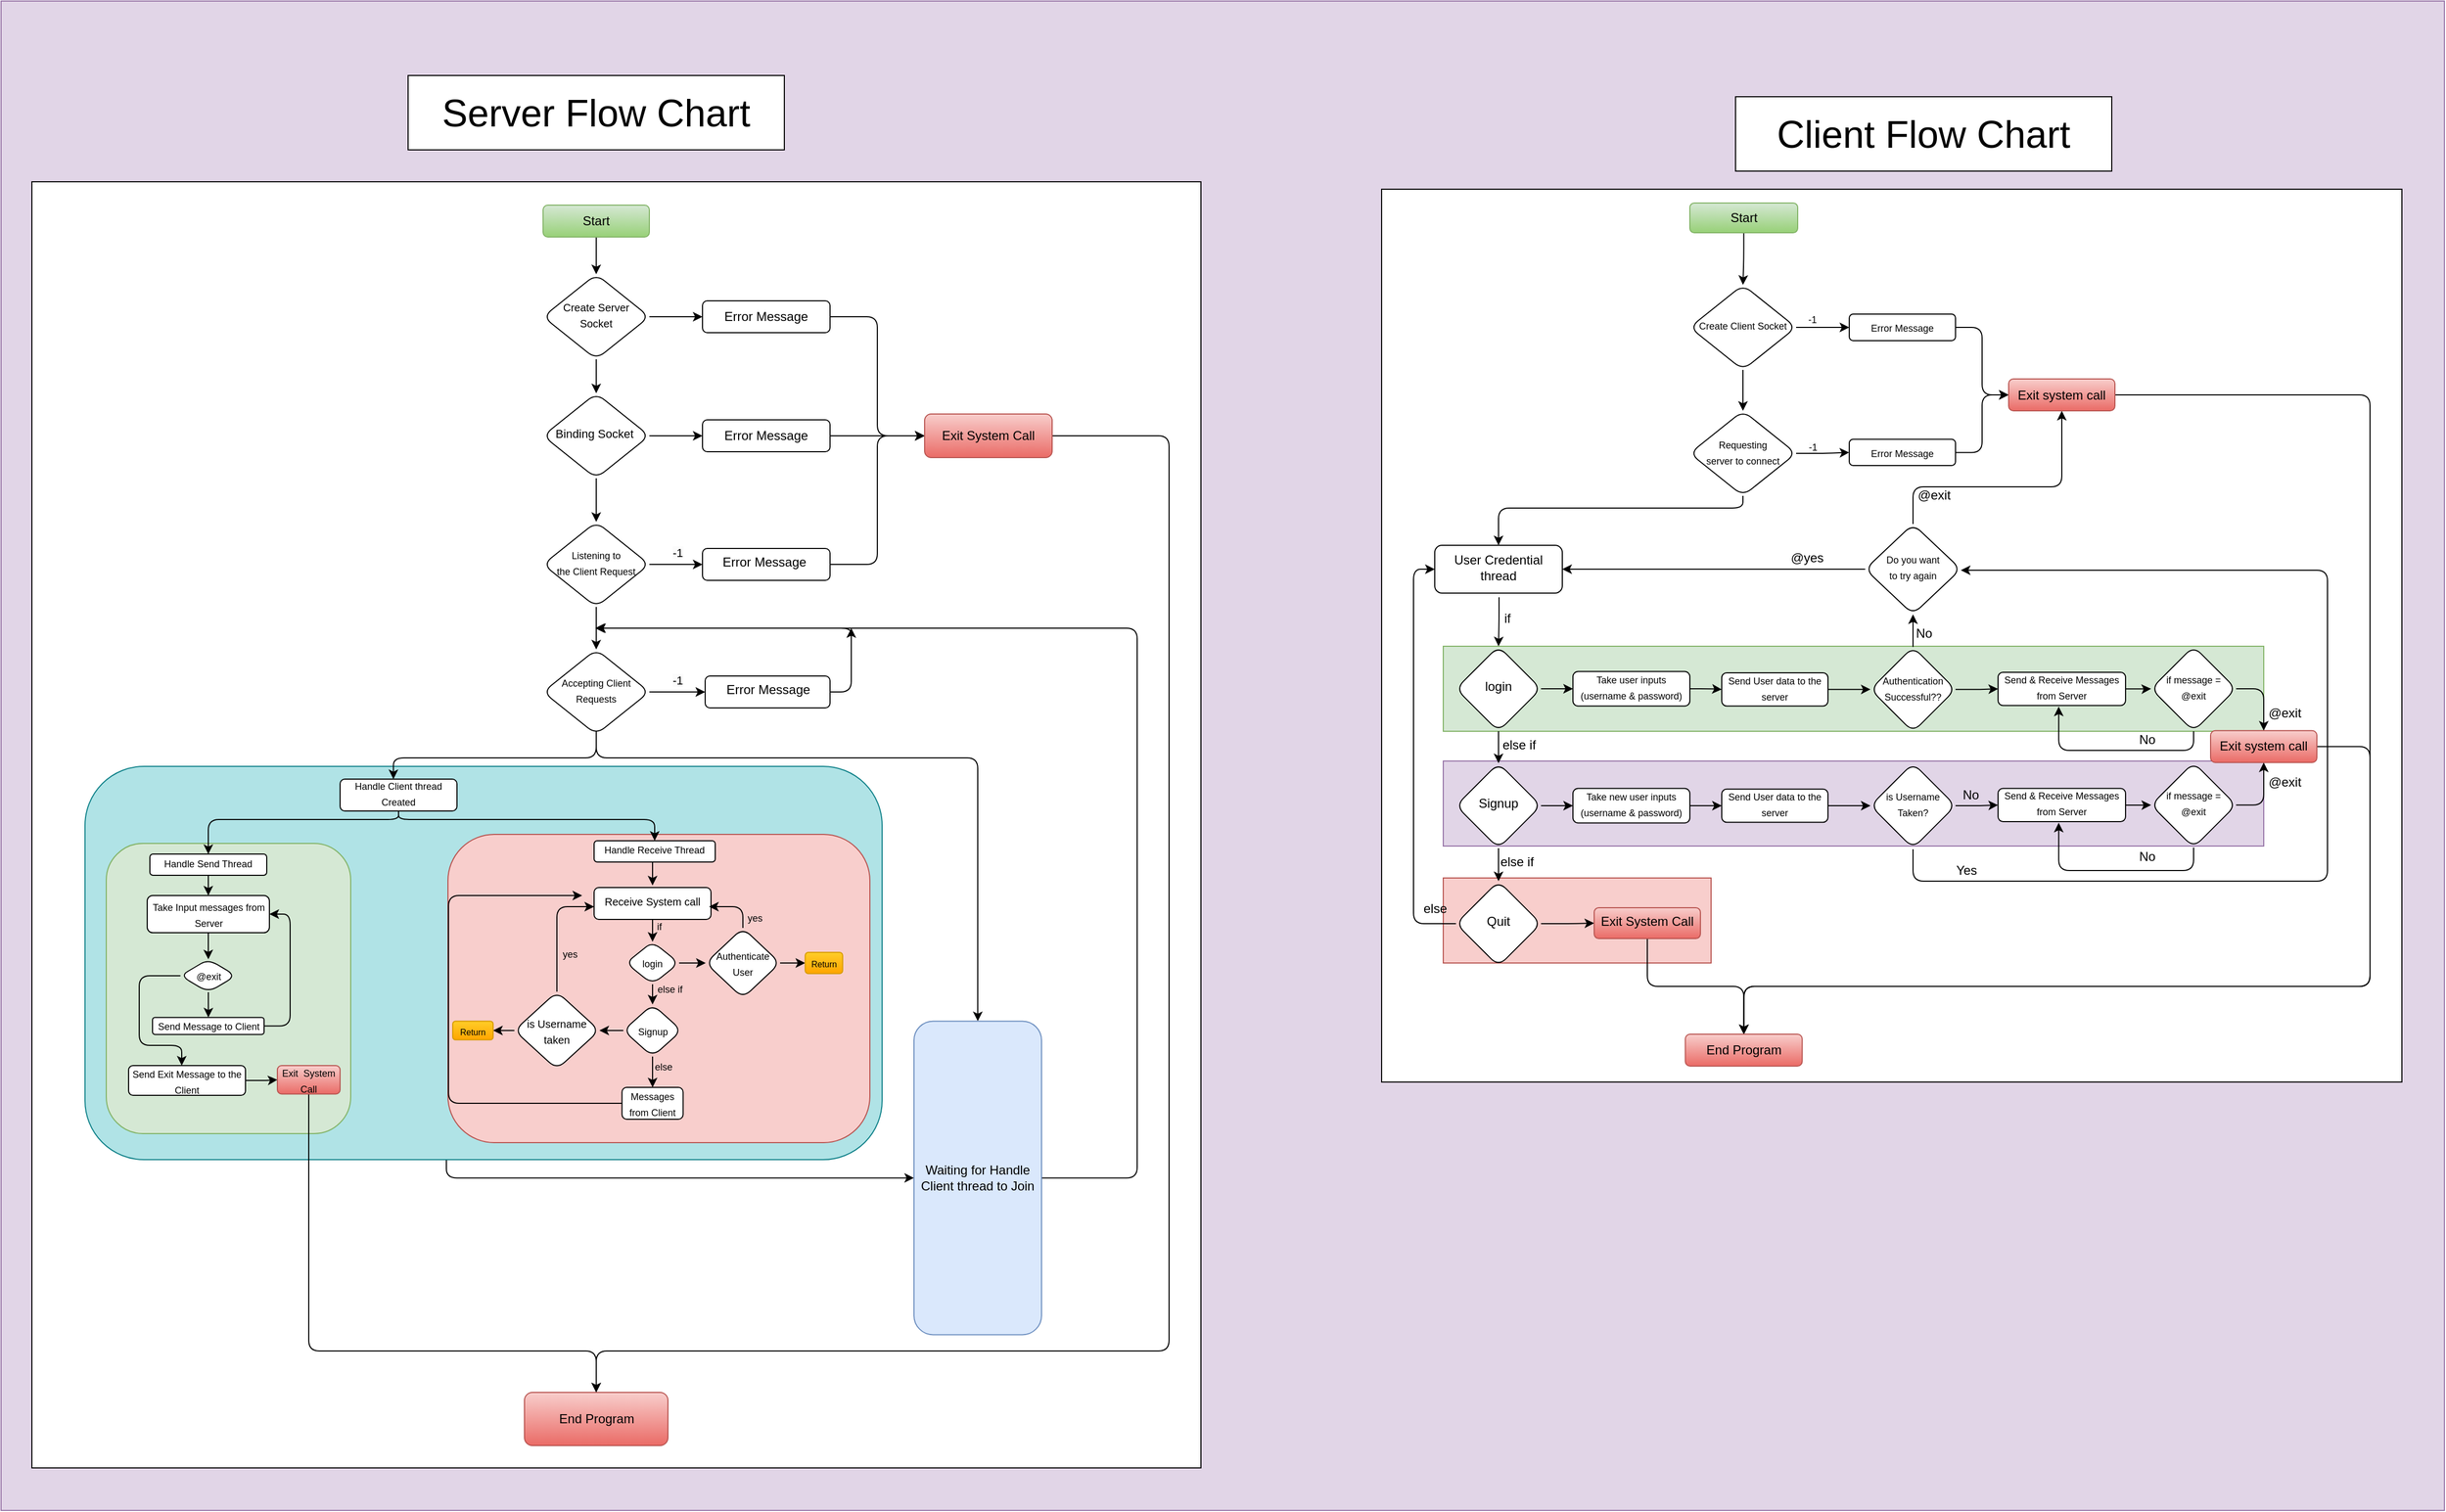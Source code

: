 <mxfile version="22.0.4" type="github">
  <diagram name="Page-1" id="ERfaTNpO82ZycKOBVBtr">
    <mxGraphModel dx="7813" dy="2017" grid="1" gridSize="10" guides="1" tooltips="1" connect="1" arrows="1" fold="1" page="1" pageScale="1" pageWidth="3300" pageHeight="4681" math="0" shadow="0">
      <root>
        <mxCell id="0" />
        <mxCell id="1" parent="0" />
        <mxCell id="yzoUzGmXwBwxAD_dndwE-157" value="" style="rounded=0;whiteSpace=wrap;html=1;fillColor=#e1d5e7;strokeColor=#9673a6;" vertex="1" parent="1">
          <mxGeometry x="-2980" y="740" width="2299" height="1420" as="geometry" />
        </mxCell>
        <mxCell id="yzoUzGmXwBwxAD_dndwE-158" value="" style="rounded=0;whiteSpace=wrap;html=1;" vertex="1" parent="1">
          <mxGeometry x="-1681" y="917" width="960" height="840" as="geometry" />
        </mxCell>
        <mxCell id="yzoUzGmXwBwxAD_dndwE-159" value="" style="rounded=0;whiteSpace=wrap;html=1;fillColor=#f8cecc;strokeColor=#b85450;" vertex="1" parent="1">
          <mxGeometry x="-1623" y="1565" width="252" height="80" as="geometry" />
        </mxCell>
        <mxCell id="yzoUzGmXwBwxAD_dndwE-160" value="" style="rounded=0;whiteSpace=wrap;html=1;fillColor=#e1d5e7;strokeColor=#9673a6;" vertex="1" parent="1">
          <mxGeometry x="-1623" y="1455" width="772" height="80" as="geometry" />
        </mxCell>
        <mxCell id="yzoUzGmXwBwxAD_dndwE-161" value="" style="rounded=0;whiteSpace=wrap;html=1;fillColor=#d5e8d4;strokeColor=#82b366;" vertex="1" parent="1">
          <mxGeometry x="-1623" y="1347" width="772" height="80" as="geometry" />
        </mxCell>
        <mxCell id="yzoUzGmXwBwxAD_dndwE-162" value="" style="square=1;whiteSpace=wrap;html=1;" vertex="1" parent="1">
          <mxGeometry x="-2951" y="910" width="1100" height="1210" as="geometry" />
        </mxCell>
        <mxCell id="yzoUzGmXwBwxAD_dndwE-163" value="" style="edgeStyle=orthogonalEdgeStyle;rounded=1;orthogonalLoop=1;jettySize=auto;html=1;entryX=0;entryY=0.5;entryDx=0;entryDy=0;" edge="1" parent="1" source="yzoUzGmXwBwxAD_dndwE-164" target="yzoUzGmXwBwxAD_dndwE-197">
          <mxGeometry relative="1" as="geometry">
            <mxPoint x="-2526" y="1910" as="targetPoint" />
            <Array as="points">
              <mxPoint x="-2561" y="1847" />
            </Array>
          </mxGeometry>
        </mxCell>
        <mxCell id="yzoUzGmXwBwxAD_dndwE-164" value="" style="rounded=1;whiteSpace=wrap;html=1;fillColor=#b0e3e6;strokeColor=#0e8088;" vertex="1" parent="1">
          <mxGeometry x="-2901" y="1460" width="750" height="370" as="geometry" />
        </mxCell>
        <mxCell id="yzoUzGmXwBwxAD_dndwE-165" value="" style="rounded=1;whiteSpace=wrap;html=1;fillColor=#d5e8d4;strokeColor=#82b366;" vertex="1" parent="1">
          <mxGeometry x="-2881" y="1532.5" width="230" height="273" as="geometry" />
        </mxCell>
        <mxCell id="yzoUzGmXwBwxAD_dndwE-166" value="" style="rounded=1;whiteSpace=wrap;html=1;fillColor=#f8cecc;strokeColor=#b85450;" vertex="1" parent="1">
          <mxGeometry x="-2559.5" y="1524" width="397" height="290" as="geometry" />
        </mxCell>
        <mxCell id="yzoUzGmXwBwxAD_dndwE-167" value="" style="edgeStyle=orthogonalEdgeStyle;rounded=1;orthogonalLoop=1;jettySize=auto;html=1;" edge="1" parent="1" source="yzoUzGmXwBwxAD_dndwE-168" target="yzoUzGmXwBwxAD_dndwE-171">
          <mxGeometry relative="1" as="geometry" />
        </mxCell>
        <mxCell id="yzoUzGmXwBwxAD_dndwE-168" value="Start" style="rounded=1;whiteSpace=wrap;html=1;fontSize=12;glass=0;strokeWidth=1;shadow=0;fillColor=#d5e8d4;gradientColor=#97d077;strokeColor=#82b366;" vertex="1" parent="1">
          <mxGeometry x="-2470" y="932" width="100" height="30" as="geometry" />
        </mxCell>
        <mxCell id="yzoUzGmXwBwxAD_dndwE-169" value="" style="edgeStyle=orthogonalEdgeStyle;rounded=1;orthogonalLoop=1;jettySize=auto;html=1;" edge="1" parent="1" source="yzoUzGmXwBwxAD_dndwE-171" target="yzoUzGmXwBwxAD_dndwE-176">
          <mxGeometry relative="1" as="geometry" />
        </mxCell>
        <mxCell id="yzoUzGmXwBwxAD_dndwE-170" value="" style="edgeStyle=orthogonalEdgeStyle;rounded=1;orthogonalLoop=1;jettySize=auto;html=1;" edge="1" parent="1" source="yzoUzGmXwBwxAD_dndwE-171" target="yzoUzGmXwBwxAD_dndwE-173">
          <mxGeometry relative="1" as="geometry" />
        </mxCell>
        <mxCell id="yzoUzGmXwBwxAD_dndwE-171" value="&lt;font style=&quot;font-size: 10px;&quot;&gt;Create Server Socket&lt;/font&gt;" style="rhombus;whiteSpace=wrap;html=1;shadow=0;fontFamily=Helvetica;fontSize=12;align=center;strokeWidth=1;spacing=6;spacingTop=-4;rounded=1;" vertex="1" parent="1">
          <mxGeometry x="-2470" y="997" width="100" height="80" as="geometry" />
        </mxCell>
        <mxCell id="yzoUzGmXwBwxAD_dndwE-172" value="" style="edgeStyle=orthogonalEdgeStyle;rounded=1;orthogonalLoop=1;jettySize=auto;html=1;entryX=0;entryY=0.5;entryDx=0;entryDy=0;" edge="1" parent="1" source="yzoUzGmXwBwxAD_dndwE-173" target="yzoUzGmXwBwxAD_dndwE-238">
          <mxGeometry relative="1" as="geometry">
            <mxPoint x="-2120" y="1037" as="targetPoint" />
          </mxGeometry>
        </mxCell>
        <mxCell id="yzoUzGmXwBwxAD_dndwE-173" value="Error Message" style="rounded=1;whiteSpace=wrap;html=1;fontSize=12;glass=0;strokeWidth=1;shadow=0;" vertex="1" parent="1">
          <mxGeometry x="-2320" y="1022" width="120" height="30" as="geometry" />
        </mxCell>
        <mxCell id="yzoUzGmXwBwxAD_dndwE-174" value="" style="edgeStyle=orthogonalEdgeStyle;rounded=1;orthogonalLoop=1;jettySize=auto;html=1;" edge="1" parent="1" source="yzoUzGmXwBwxAD_dndwE-176" target="yzoUzGmXwBwxAD_dndwE-181">
          <mxGeometry relative="1" as="geometry" />
        </mxCell>
        <mxCell id="yzoUzGmXwBwxAD_dndwE-175" value="" style="edgeStyle=orthogonalEdgeStyle;rounded=1;orthogonalLoop=1;jettySize=auto;html=1;" edge="1" parent="1" source="yzoUzGmXwBwxAD_dndwE-176" target="yzoUzGmXwBwxAD_dndwE-178">
          <mxGeometry relative="1" as="geometry" />
        </mxCell>
        <mxCell id="yzoUzGmXwBwxAD_dndwE-176" value="&lt;font style=&quot;font-size: 11px;&quot;&gt;Binding Socket&amp;nbsp;&lt;/font&gt;" style="rhombus;whiteSpace=wrap;html=1;shadow=0;fontFamily=Helvetica;fontSize=12;align=center;strokeWidth=1;spacing=6;spacingTop=-4;rounded=1;" vertex="1" parent="1">
          <mxGeometry x="-2470" y="1109" width="100" height="80" as="geometry" />
        </mxCell>
        <mxCell id="yzoUzGmXwBwxAD_dndwE-177" value="" style="edgeStyle=orthogonalEdgeStyle;rounded=1;orthogonalLoop=1;jettySize=auto;html=1;" edge="1" parent="1" source="yzoUzGmXwBwxAD_dndwE-178" target="yzoUzGmXwBwxAD_dndwE-238">
          <mxGeometry relative="1" as="geometry" />
        </mxCell>
        <mxCell id="yzoUzGmXwBwxAD_dndwE-178" value="Error Message" style="rounded=1;whiteSpace=wrap;html=1;fontSize=12;glass=0;strokeWidth=1;shadow=0;" vertex="1" parent="1">
          <mxGeometry x="-2320" y="1134" width="120" height="30" as="geometry" />
        </mxCell>
        <mxCell id="yzoUzGmXwBwxAD_dndwE-179" value="" style="edgeStyle=orthogonalEdgeStyle;rounded=1;orthogonalLoop=1;jettySize=auto;html=1;exitX=1;exitY=0.5;exitDx=0;exitDy=0;" edge="1" parent="1" source="yzoUzGmXwBwxAD_dndwE-181" target="yzoUzGmXwBwxAD_dndwE-183">
          <mxGeometry relative="1" as="geometry">
            <mxPoint x="-2360" y="1270" as="sourcePoint" />
          </mxGeometry>
        </mxCell>
        <mxCell id="yzoUzGmXwBwxAD_dndwE-180" value="" style="edgeStyle=orthogonalEdgeStyle;rounded=1;orthogonalLoop=1;jettySize=auto;html=1;exitX=0.5;exitY=1;exitDx=0;exitDy=0;" edge="1" parent="1" source="yzoUzGmXwBwxAD_dndwE-181" target="yzoUzGmXwBwxAD_dndwE-187">
          <mxGeometry relative="1" as="geometry">
            <mxPoint x="-2440" y="1330" as="sourcePoint" />
          </mxGeometry>
        </mxCell>
        <mxCell id="yzoUzGmXwBwxAD_dndwE-181" value="&lt;font style=&quot;font-size: 9px;&quot;&gt;Listening to &lt;br&gt;the Client Request&lt;/font&gt;" style="rhombus;whiteSpace=wrap;html=1;shadow=0;fontFamily=Helvetica;fontSize=12;align=center;strokeWidth=1;spacing=6;spacingTop=-4;rounded=1;" vertex="1" parent="1">
          <mxGeometry x="-2470" y="1230" width="100" height="80" as="geometry" />
        </mxCell>
        <mxCell id="yzoUzGmXwBwxAD_dndwE-182" style="edgeStyle=orthogonalEdgeStyle;rounded=1;orthogonalLoop=1;jettySize=auto;html=1;entryX=0;entryY=0.5;entryDx=0;entryDy=0;" edge="1" parent="1" source="yzoUzGmXwBwxAD_dndwE-183" target="yzoUzGmXwBwxAD_dndwE-238">
          <mxGeometry relative="1" as="geometry" />
        </mxCell>
        <mxCell id="yzoUzGmXwBwxAD_dndwE-183" value="Error Message&amp;nbsp;" style="rounded=1;whiteSpace=wrap;html=1;shadow=0;strokeWidth=1;spacing=6;spacingTop=-4;" vertex="1" parent="1">
          <mxGeometry x="-2320" y="1255" width="120" height="30" as="geometry" />
        </mxCell>
        <mxCell id="yzoUzGmXwBwxAD_dndwE-184" value="" style="edgeStyle=orthogonalEdgeStyle;rounded=1;orthogonalLoop=1;jettySize=auto;html=1;" edge="1" parent="1" source="yzoUzGmXwBwxAD_dndwE-187" target="yzoUzGmXwBwxAD_dndwE-190">
          <mxGeometry relative="1" as="geometry" />
        </mxCell>
        <mxCell id="yzoUzGmXwBwxAD_dndwE-185" value="" style="edgeStyle=orthogonalEdgeStyle;rounded=1;orthogonalLoop=1;jettySize=auto;html=1;entryX=0.456;entryY=0.001;entryDx=0;entryDy=0;entryPerimeter=0;" edge="1" parent="1" target="yzoUzGmXwBwxAD_dndwE-195">
          <mxGeometry relative="1" as="geometry">
            <mxPoint x="-2420" y="1405" as="sourcePoint" />
            <mxPoint x="-2520" y="1472" as="targetPoint" />
            <Array as="points">
              <mxPoint x="-2420" y="1452" />
              <mxPoint x="-2611" y="1452" />
            </Array>
          </mxGeometry>
        </mxCell>
        <mxCell id="yzoUzGmXwBwxAD_dndwE-186" style="edgeStyle=orthogonalEdgeStyle;rounded=1;orthogonalLoop=1;jettySize=auto;html=1;exitX=0.5;exitY=1;exitDx=0;exitDy=0;entryX=0.5;entryY=0;entryDx=0;entryDy=0;" edge="1" parent="1" source="yzoUzGmXwBwxAD_dndwE-187" target="yzoUzGmXwBwxAD_dndwE-197">
          <mxGeometry relative="1" as="geometry">
            <mxPoint x="-2210" y="1614" as="targetPoint" />
            <mxPoint x="-2420" y="1482" as="sourcePoint" />
            <Array as="points">
              <mxPoint x="-2420" y="1452" />
              <mxPoint x="-2061" y="1452" />
            </Array>
          </mxGeometry>
        </mxCell>
        <mxCell id="yzoUzGmXwBwxAD_dndwE-187" value="&lt;font style=&quot;font-size: 9px;&quot;&gt;Accepting Client Requests&lt;/font&gt;" style="rhombus;whiteSpace=wrap;html=1;shadow=0;fontFamily=Helvetica;fontSize=12;align=center;strokeWidth=1;spacing=6;spacingTop=-4;rounded=1;" vertex="1" parent="1">
          <mxGeometry x="-2470" y="1350" width="100" height="80" as="geometry" />
        </mxCell>
        <mxCell id="yzoUzGmXwBwxAD_dndwE-188" value="&lt;span style=&quot;color: rgb(0, 0, 0); font-family: Helvetica; font-size: 11px; font-style: normal; font-variant-ligatures: normal; font-variant-caps: normal; font-weight: 400; letter-spacing: normal; orphans: 2; text-align: center; text-indent: 0px; text-transform: none; widows: 2; word-spacing: 0px; -webkit-text-stroke-width: 0px; background-color: rgb(251, 251, 251); text-decoration-thickness: initial; text-decoration-style: initial; text-decoration-color: initial; float: none; display: inline !important;&quot;&gt;-1&lt;/span&gt;" style="text;whiteSpace=wrap;html=1;rounded=1;" vertex="1" parent="1">
          <mxGeometry x="-2350" y="1245" width="40" height="40" as="geometry" />
        </mxCell>
        <mxCell id="yzoUzGmXwBwxAD_dndwE-189" value="" style="edgeStyle=orthogonalEdgeStyle;rounded=1;orthogonalLoop=1;jettySize=auto;html=1;" edge="1" parent="1" source="yzoUzGmXwBwxAD_dndwE-190">
          <mxGeometry relative="1" as="geometry">
            <mxPoint x="-2180" y="1330" as="targetPoint" />
            <Array as="points">
              <mxPoint x="-2180" y="1390" />
              <mxPoint x="-2180" y="1340" />
            </Array>
          </mxGeometry>
        </mxCell>
        <mxCell id="yzoUzGmXwBwxAD_dndwE-190" value="Error Message" style="rounded=1;whiteSpace=wrap;html=1;shadow=0;strokeWidth=1;spacing=6;spacingTop=-4;" vertex="1" parent="1">
          <mxGeometry x="-2317.5" y="1375" width="117.5" height="30" as="geometry" />
        </mxCell>
        <mxCell id="yzoUzGmXwBwxAD_dndwE-191" value="&lt;span style=&quot;color: rgb(0, 0, 0); font-family: Helvetica; font-size: 11px; font-style: normal; font-variant-ligatures: normal; font-variant-caps: normal; font-weight: 400; letter-spacing: normal; orphans: 2; text-align: center; text-indent: 0px; text-transform: none; widows: 2; word-spacing: 0px; -webkit-text-stroke-width: 0px; background-color: rgb(251, 251, 251); text-decoration-thickness: initial; text-decoration-style: initial; text-decoration-color: initial; float: none; display: inline !important;&quot;&gt;-1&lt;/span&gt;" style="text;whiteSpace=wrap;html=1;rounded=1;" vertex="1" parent="1">
          <mxGeometry x="-2350" y="1365" width="40" height="40" as="geometry" />
        </mxCell>
        <mxCell id="yzoUzGmXwBwxAD_dndwE-192" value="" style="edgeStyle=orthogonalEdgeStyle;rounded=1;orthogonalLoop=1;jettySize=auto;html=1;" edge="1" parent="1">
          <mxGeometry relative="1" as="geometry">
            <mxPoint x="-2180" y="1340" as="sourcePoint" />
            <mxPoint x="-2420" y="1330" as="targetPoint" />
            <Array as="points">
              <mxPoint x="-2180" y="1330" />
            </Array>
          </mxGeometry>
        </mxCell>
        <mxCell id="yzoUzGmXwBwxAD_dndwE-193" value="" style="edgeStyle=orthogonalEdgeStyle;rounded=1;orthogonalLoop=1;jettySize=auto;html=1;entryX=0.5;entryY=0;entryDx=0;entryDy=0;exitX=0.5;exitY=1;exitDx=0;exitDy=0;" edge="1" parent="1" source="yzoUzGmXwBwxAD_dndwE-195" target="yzoUzGmXwBwxAD_dndwE-199">
          <mxGeometry relative="1" as="geometry">
            <mxPoint x="-2465" y="1482" as="sourcePoint" />
            <mxPoint x="-2666" y="1520" as="targetPoint" />
            <Array as="points">
              <mxPoint x="-2606" y="1510" />
              <mxPoint x="-2785" y="1510" />
            </Array>
          </mxGeometry>
        </mxCell>
        <mxCell id="yzoUzGmXwBwxAD_dndwE-194" value="" style="edgeStyle=orthogonalEdgeStyle;rounded=1;orthogonalLoop=1;jettySize=auto;html=1;entryX=0.5;entryY=0;entryDx=0;entryDy=0;exitX=0.5;exitY=1;exitDx=0;exitDy=0;" edge="1" parent="1" source="yzoUzGmXwBwxAD_dndwE-195" target="yzoUzGmXwBwxAD_dndwE-210">
          <mxGeometry relative="1" as="geometry">
            <mxPoint x="-2462" y="1503" as="sourcePoint" />
            <mxPoint x="-2365" y="1558.5" as="targetPoint" />
            <Array as="points">
              <mxPoint x="-2606" y="1510" />
              <mxPoint x="-2365" y="1510" />
            </Array>
          </mxGeometry>
        </mxCell>
        <mxCell id="yzoUzGmXwBwxAD_dndwE-195" value="&lt;font style=&quot;font-size: 9px;&quot;&gt;Handle Client thread Created&lt;/font&gt;" style="rounded=1;whiteSpace=wrap;html=1;shadow=0;strokeWidth=1;spacing=6;spacingTop=-4;" vertex="1" parent="1">
          <mxGeometry x="-2661" y="1472" width="110" height="30" as="geometry" />
        </mxCell>
        <mxCell id="yzoUzGmXwBwxAD_dndwE-196" value="" style="edgeStyle=orthogonalEdgeStyle;rounded=1;orthogonalLoop=1;jettySize=auto;html=1;" edge="1" parent="1" source="yzoUzGmXwBwxAD_dndwE-197">
          <mxGeometry relative="1" as="geometry">
            <mxPoint x="-2421" y="1330" as="targetPoint" />
            <Array as="points">
              <mxPoint x="-1911" y="1847" />
              <mxPoint x="-1911" y="1330" />
            </Array>
          </mxGeometry>
        </mxCell>
        <mxCell id="yzoUzGmXwBwxAD_dndwE-197" value="&lt;font style=&quot;font-size: 12px;&quot;&gt;Waiting for Handle Client thread to Join&lt;/font&gt;" style="rounded=1;whiteSpace=wrap;html=1;fillColor=#dae8fc;strokeColor=#6c8ebf;" vertex="1" parent="1">
          <mxGeometry x="-2121" y="1699.69" width="120" height="295" as="geometry" />
        </mxCell>
        <mxCell id="yzoUzGmXwBwxAD_dndwE-198" value="" style="edgeStyle=orthogonalEdgeStyle;rounded=1;orthogonalLoop=1;jettySize=auto;html=1;" edge="1" parent="1" source="yzoUzGmXwBwxAD_dndwE-199" target="yzoUzGmXwBwxAD_dndwE-226">
          <mxGeometry relative="1" as="geometry" />
        </mxCell>
        <mxCell id="yzoUzGmXwBwxAD_dndwE-199" value="&lt;font style=&quot;font-size: 9px;&quot;&gt;Handle Send Thread&lt;/font&gt;" style="rounded=1;whiteSpace=wrap;html=1;shadow=0;strokeWidth=1;spacing=6;spacingTop=-4;" vertex="1" parent="1">
          <mxGeometry x="-2840" y="1542.5" width="110" height="20" as="geometry" />
        </mxCell>
        <mxCell id="yzoUzGmXwBwxAD_dndwE-200" value="" style="edgeStyle=orthogonalEdgeStyle;rounded=1;orthogonalLoop=1;jettySize=auto;html=1;" edge="1" parent="1" source="yzoUzGmXwBwxAD_dndwE-201" target="yzoUzGmXwBwxAD_dndwE-204">
          <mxGeometry relative="1" as="geometry" />
        </mxCell>
        <mxCell id="yzoUzGmXwBwxAD_dndwE-201" value="&lt;font size=&quot;1&quot;&gt;Receive System call&lt;/font&gt;" style="rounded=1;whiteSpace=wrap;html=1;shadow=0;strokeWidth=1;spacing=6;spacingTop=-4;" vertex="1" parent="1">
          <mxGeometry x="-2422" y="1574" width="110" height="30" as="geometry" />
        </mxCell>
        <mxCell id="yzoUzGmXwBwxAD_dndwE-202" value="" style="edgeStyle=orthogonalEdgeStyle;rounded=1;orthogonalLoop=1;jettySize=auto;html=1;" edge="1" parent="1" source="yzoUzGmXwBwxAD_dndwE-204" target="yzoUzGmXwBwxAD_dndwE-208">
          <mxGeometry relative="1" as="geometry" />
        </mxCell>
        <mxCell id="yzoUzGmXwBwxAD_dndwE-203" value="" style="edgeStyle=orthogonalEdgeStyle;rounded=1;orthogonalLoop=1;jettySize=auto;html=1;" edge="1" parent="1" source="yzoUzGmXwBwxAD_dndwE-204" target="yzoUzGmXwBwxAD_dndwE-217">
          <mxGeometry relative="1" as="geometry" />
        </mxCell>
        <mxCell id="yzoUzGmXwBwxAD_dndwE-204" value="&lt;font style=&quot;font-size: 9px;&quot;&gt;login&lt;/font&gt;" style="rhombus;whiteSpace=wrap;html=1;rounded=1;" vertex="1" parent="1">
          <mxGeometry x="-2392" y="1625" width="50" height="40" as="geometry" />
        </mxCell>
        <mxCell id="yzoUzGmXwBwxAD_dndwE-205" value="&lt;font style=&quot;font-size: 9px;&quot;&gt;if&lt;/font&gt;" style="text;html=1;align=center;verticalAlign=middle;resizable=0;points=[];autosize=1;strokeColor=none;fillColor=none;rounded=1;" vertex="1" parent="1">
          <mxGeometry x="-2376" y="1595" width="30" height="30" as="geometry" />
        </mxCell>
        <mxCell id="yzoUzGmXwBwxAD_dndwE-206" value="" style="edgeStyle=orthogonalEdgeStyle;rounded=1;orthogonalLoop=1;jettySize=auto;html=1;" edge="1" parent="1" source="yzoUzGmXwBwxAD_dndwE-208" target="yzoUzGmXwBwxAD_dndwE-213">
          <mxGeometry relative="1" as="geometry" />
        </mxCell>
        <mxCell id="yzoUzGmXwBwxAD_dndwE-207" value="" style="edgeStyle=orthogonalEdgeStyle;rounded=1;orthogonalLoop=1;jettySize=auto;html=1;" edge="1" parent="1" source="yzoUzGmXwBwxAD_dndwE-208" target="yzoUzGmXwBwxAD_dndwE-221">
          <mxGeometry relative="1" as="geometry" />
        </mxCell>
        <mxCell id="yzoUzGmXwBwxAD_dndwE-208" value="&lt;font style=&quot;font-size: 9px;&quot;&gt;Signup&lt;/font&gt;" style="rhombus;whiteSpace=wrap;html=1;rounded=1;" vertex="1" parent="1">
          <mxGeometry x="-2394.5" y="1684" width="55" height="49" as="geometry" />
        </mxCell>
        <mxCell id="yzoUzGmXwBwxAD_dndwE-209" value="" style="edgeStyle=orthogonalEdgeStyle;rounded=1;orthogonalLoop=1;jettySize=auto;html=1;" edge="1" parent="1" source="yzoUzGmXwBwxAD_dndwE-210">
          <mxGeometry relative="1" as="geometry">
            <mxPoint x="-2367" y="1572" as="targetPoint" />
            <Array as="points">
              <mxPoint x="-2367" y="1572" />
            </Array>
          </mxGeometry>
        </mxCell>
        <mxCell id="yzoUzGmXwBwxAD_dndwE-210" value="&lt;font style=&quot;font-size: 9px;&quot;&gt;Handle Receive Thread&lt;/font&gt;" style="rounded=1;whiteSpace=wrap;html=1;shadow=0;strokeWidth=1;spacing=6;spacingTop=-4;" vertex="1" parent="1">
          <mxGeometry x="-2422" y="1530" width="114" height="20" as="geometry" />
        </mxCell>
        <mxCell id="yzoUzGmXwBwxAD_dndwE-211" value="&lt;font style=&quot;font-size: 9px;&quot;&gt;else if&lt;/font&gt;" style="text;html=1;align=center;verticalAlign=middle;resizable=0;points=[];autosize=1;strokeColor=none;fillColor=none;rounded=1;" vertex="1" parent="1">
          <mxGeometry x="-2376" y="1654" width="50" height="30" as="geometry" />
        </mxCell>
        <mxCell id="yzoUzGmXwBwxAD_dndwE-212" value="" style="edgeStyle=orthogonalEdgeStyle;rounded=1;orthogonalLoop=1;jettySize=auto;html=1;entryX=0;entryY=0.25;entryDx=0;entryDy=0;exitX=0;exitY=0.5;exitDx=0;exitDy=0;" edge="1" parent="1" source="yzoUzGmXwBwxAD_dndwE-213">
          <mxGeometry relative="1" as="geometry">
            <mxPoint x="-2407" y="1777.022" as="sourcePoint" />
            <mxPoint x="-2433.25" y="1581.5" as="targetPoint" />
            <Array as="points">
              <mxPoint x="-2559" y="1777" />
              <mxPoint x="-2559" y="1582" />
            </Array>
          </mxGeometry>
        </mxCell>
        <mxCell id="yzoUzGmXwBwxAD_dndwE-213" value="&lt;font style=&quot;font-size: 9px;&quot;&gt;Messages from Client&lt;/font&gt;" style="rounded=1;whiteSpace=wrap;html=1;" vertex="1" parent="1">
          <mxGeometry x="-2395.75" y="1762" width="57.5" height="30" as="geometry" />
        </mxCell>
        <mxCell id="yzoUzGmXwBwxAD_dndwE-214" value="&lt;font style=&quot;font-size: 9px;&quot;&gt;else&lt;/font&gt;" style="text;html=1;align=center;verticalAlign=middle;resizable=0;points=[];autosize=1;strokeColor=none;fillColor=none;rounded=1;" vertex="1" parent="1">
          <mxGeometry x="-2377" y="1727" width="40" height="30" as="geometry" />
        </mxCell>
        <mxCell id="yzoUzGmXwBwxAD_dndwE-215" value="" style="edgeStyle=orthogonalEdgeStyle;rounded=1;orthogonalLoop=1;jettySize=auto;html=1;entryX=0.984;entryY=0.633;entryDx=0;entryDy=0;entryPerimeter=0;" edge="1" parent="1" source="yzoUzGmXwBwxAD_dndwE-217" target="yzoUzGmXwBwxAD_dndwE-201">
          <mxGeometry relative="1" as="geometry">
            <mxPoint x="-2307" y="1592" as="targetPoint" />
            <Array as="points">
              <mxPoint x="-2282" y="1592" />
              <mxPoint x="-2314" y="1592" />
            </Array>
          </mxGeometry>
        </mxCell>
        <mxCell id="yzoUzGmXwBwxAD_dndwE-216" value="" style="edgeStyle=orthogonalEdgeStyle;rounded=1;orthogonalLoop=1;jettySize=auto;html=1;" edge="1" parent="1" source="yzoUzGmXwBwxAD_dndwE-217" target="yzoUzGmXwBwxAD_dndwE-218">
          <mxGeometry relative="1" as="geometry" />
        </mxCell>
        <mxCell id="yzoUzGmXwBwxAD_dndwE-217" value="&lt;p style=&quot;line-height: 100%;&quot;&gt;&lt;/p&gt;&lt;div style=&quot;&quot;&gt;&lt;span style=&quot;background-color: initial;&quot;&gt;&lt;font style=&quot;font-size: 9px;&quot;&gt;Authenticate User&lt;/font&gt;&lt;/span&gt;&lt;/div&gt;&lt;p&gt;&lt;/p&gt;" style="rhombus;whiteSpace=wrap;html=1;align=center;rounded=1;" vertex="1" parent="1">
          <mxGeometry x="-2317" y="1612" width="70" height="66" as="geometry" />
        </mxCell>
        <mxCell id="yzoUzGmXwBwxAD_dndwE-218" value="&lt;font style=&quot;font-size: 8px;&quot;&gt;Return&lt;/font&gt;" style="whiteSpace=wrap;html=1;fillColor=#ffcd28;gradientColor=#ffa500;strokeColor=#d79b00;rounded=1;" vertex="1" parent="1">
          <mxGeometry x="-2223.37" y="1635" width="35.25" height="20" as="geometry" />
        </mxCell>
        <mxCell id="yzoUzGmXwBwxAD_dndwE-219" value="" style="edgeStyle=orthogonalEdgeStyle;rounded=1;orthogonalLoop=1;jettySize=auto;html=1;" edge="1" parent="1" source="yzoUzGmXwBwxAD_dndwE-221" target="yzoUzGmXwBwxAD_dndwE-201">
          <mxGeometry relative="1" as="geometry">
            <Array as="points">
              <mxPoint x="-2457" y="1592" />
            </Array>
          </mxGeometry>
        </mxCell>
        <mxCell id="yzoUzGmXwBwxAD_dndwE-220" value="" style="edgeStyle=orthogonalEdgeStyle;rounded=1;orthogonalLoop=1;jettySize=auto;html=1;" edge="1" parent="1" source="yzoUzGmXwBwxAD_dndwE-221" target="yzoUzGmXwBwxAD_dndwE-224">
          <mxGeometry relative="1" as="geometry" />
        </mxCell>
        <mxCell id="yzoUzGmXwBwxAD_dndwE-221" value="&lt;font size=&quot;1&quot;&gt;is Username taken&lt;/font&gt;" style="rhombus;whiteSpace=wrap;html=1;rounded=1;" vertex="1" parent="1">
          <mxGeometry x="-2497" y="1672" width="80" height="73" as="geometry" />
        </mxCell>
        <mxCell id="yzoUzGmXwBwxAD_dndwE-222" value="&lt;font style=&quot;font-size: 9px;&quot;&gt;yes&lt;/font&gt;" style="text;html=1;align=center;verticalAlign=middle;resizable=0;points=[];autosize=1;strokeColor=none;fillColor=none;rounded=1;" vertex="1" parent="1">
          <mxGeometry x="-2291" y="1587" width="40" height="30" as="geometry" />
        </mxCell>
        <mxCell id="yzoUzGmXwBwxAD_dndwE-223" value="&lt;font style=&quot;font-size: 9px;&quot;&gt;yes&lt;/font&gt;" style="text;html=1;align=center;verticalAlign=middle;resizable=0;points=[];autosize=1;strokeColor=none;fillColor=none;rounded=1;" vertex="1" parent="1">
          <mxGeometry x="-2465" y="1621" width="40" height="30" as="geometry" />
        </mxCell>
        <mxCell id="yzoUzGmXwBwxAD_dndwE-224" value="&lt;font style=&quot;font-size: 8px;&quot;&gt;Return&lt;/font&gt;" style="whiteSpace=wrap;html=1;align=center;fillColor=#ffcd28;gradientColor=#ffa500;strokeColor=#d79b00;rounded=1;" vertex="1" parent="1">
          <mxGeometry x="-2555" y="1699.69" width="38" height="17.62" as="geometry" />
        </mxCell>
        <mxCell id="yzoUzGmXwBwxAD_dndwE-225" value="" style="edgeStyle=orthogonalEdgeStyle;rounded=1;orthogonalLoop=1;jettySize=auto;html=1;" edge="1" parent="1" source="yzoUzGmXwBwxAD_dndwE-226" target="yzoUzGmXwBwxAD_dndwE-229">
          <mxGeometry relative="1" as="geometry" />
        </mxCell>
        <mxCell id="yzoUzGmXwBwxAD_dndwE-226" value="&lt;font style=&quot;font-size: 9px;&quot;&gt;Take Input messages from Server&lt;/font&gt;" style="rounded=1;whiteSpace=wrap;html=1;" vertex="1" parent="1">
          <mxGeometry x="-2842.5" y="1581.5" width="115" height="35" as="geometry" />
        </mxCell>
        <mxCell id="yzoUzGmXwBwxAD_dndwE-227" value="" style="edgeStyle=orthogonalEdgeStyle;rounded=1;orthogonalLoop=1;jettySize=auto;html=1;" edge="1" parent="1" source="yzoUzGmXwBwxAD_dndwE-229" target="yzoUzGmXwBwxAD_dndwE-231">
          <mxGeometry relative="1" as="geometry" />
        </mxCell>
        <mxCell id="yzoUzGmXwBwxAD_dndwE-228" value="" style="edgeStyle=orthogonalEdgeStyle;rounded=1;orthogonalLoop=1;jettySize=auto;html=1;exitX=0;exitY=0.5;exitDx=0;exitDy=0;" edge="1" parent="1" source="yzoUzGmXwBwxAD_dndwE-229" target="yzoUzGmXwBwxAD_dndwE-233">
          <mxGeometry relative="1" as="geometry">
            <mxPoint x="-2843.949" y="1764.47" as="sourcePoint" />
            <Array as="points">
              <mxPoint x="-2850" y="1656.5" />
              <mxPoint x="-2850" y="1722.5" />
              <mxPoint x="-2810" y="1722.5" />
            </Array>
          </mxGeometry>
        </mxCell>
        <mxCell id="yzoUzGmXwBwxAD_dndwE-229" value="&lt;font style=&quot;font-size: 9px;&quot;&gt;@exit&lt;/font&gt;" style="rhombus;whiteSpace=wrap;html=1;rounded=1;" vertex="1" parent="1">
          <mxGeometry x="-2811.25" y="1641.5" width="52.5" height="31" as="geometry" />
        </mxCell>
        <mxCell id="yzoUzGmXwBwxAD_dndwE-230" value="" style="edgeStyle=orthogonalEdgeStyle;rounded=1;orthogonalLoop=1;jettySize=auto;html=1;entryX=1;entryY=0.5;entryDx=0;entryDy=0;" edge="1" parent="1" source="yzoUzGmXwBwxAD_dndwE-231" target="yzoUzGmXwBwxAD_dndwE-226">
          <mxGeometry relative="1" as="geometry">
            <mxPoint x="-2650" y="1702.5" as="targetPoint" />
            <Array as="points">
              <mxPoint x="-2708" y="1704.5" />
              <mxPoint x="-2708" y="1599.5" />
            </Array>
          </mxGeometry>
        </mxCell>
        <mxCell id="yzoUzGmXwBwxAD_dndwE-231" value="&lt;font style=&quot;font-size: 9px;&quot;&gt;Send Message to Client&lt;/font&gt;" style="whiteSpace=wrap;html=1;rounded=1;" vertex="1" parent="1">
          <mxGeometry x="-2837.5" y="1696.19" width="105" height="16" as="geometry" />
        </mxCell>
        <mxCell id="yzoUzGmXwBwxAD_dndwE-232" value="" style="edgeStyle=orthogonalEdgeStyle;rounded=1;orthogonalLoop=1;jettySize=auto;html=1;" edge="1" parent="1" source="yzoUzGmXwBwxAD_dndwE-233" target="yzoUzGmXwBwxAD_dndwE-235">
          <mxGeometry relative="1" as="geometry" />
        </mxCell>
        <mxCell id="yzoUzGmXwBwxAD_dndwE-233" value="&lt;font style=&quot;font-size: 9px;&quot;&gt;Send Exit Message to the Client&lt;/font&gt;" style="whiteSpace=wrap;html=1;rounded=1;" vertex="1" parent="1">
          <mxGeometry x="-2860" y="1741.5" width="110" height="28" as="geometry" />
        </mxCell>
        <mxCell id="yzoUzGmXwBwxAD_dndwE-234" value="" style="edgeStyle=orthogonalEdgeStyle;rounded=1;orthogonalLoop=1;jettySize=auto;html=1;entryX=0.5;entryY=0;entryDx=0;entryDy=0;" edge="1" parent="1" source="yzoUzGmXwBwxAD_dndwE-235" target="yzoUzGmXwBwxAD_dndwE-236">
          <mxGeometry relative="1" as="geometry">
            <mxPoint x="-2690.5" y="1847.75" as="targetPoint" />
            <Array as="points">
              <mxPoint x="-2690" y="2010" />
              <mxPoint x="-2420" y="2010" />
            </Array>
          </mxGeometry>
        </mxCell>
        <mxCell id="yzoUzGmXwBwxAD_dndwE-235" value="&lt;font style=&quot;font-size: 9px;&quot;&gt;Exit&amp;nbsp; System Call&lt;/font&gt;" style="whiteSpace=wrap;html=1;rounded=1;fillColor=#f8cecc;strokeColor=#b85450;gradientColor=#ea6b66;" vertex="1" parent="1">
          <mxGeometry x="-2720" y="1741.5" width="59" height="26.75" as="geometry" />
        </mxCell>
        <mxCell id="yzoUzGmXwBwxAD_dndwE-236" value="End Program" style="rounded=1;whiteSpace=wrap;html=1;fillColor=#f8cecc;gradientColor=#ea6b66;strokeColor=#b85450;" vertex="1" parent="1">
          <mxGeometry x="-2487.5" y="2049" width="135" height="50" as="geometry" />
        </mxCell>
        <mxCell id="yzoUzGmXwBwxAD_dndwE-237" style="edgeStyle=orthogonalEdgeStyle;rounded=1;orthogonalLoop=1;jettySize=auto;html=1;entryX=0.5;entryY=0;entryDx=0;entryDy=0;" edge="1" parent="1" source="yzoUzGmXwBwxAD_dndwE-238" target="yzoUzGmXwBwxAD_dndwE-236">
          <mxGeometry relative="1" as="geometry">
            <Array as="points">
              <mxPoint x="-1881" y="1149" />
              <mxPoint x="-1881" y="2010" />
              <mxPoint x="-2420" y="2010" />
            </Array>
          </mxGeometry>
        </mxCell>
        <mxCell id="yzoUzGmXwBwxAD_dndwE-238" value="Exit System Call" style="rounded=1;whiteSpace=wrap;html=1;fillColor=#f8cecc;gradientColor=#ea6b66;strokeColor=#b85450;" vertex="1" parent="1">
          <mxGeometry x="-2111" y="1128.5" width="120" height="41" as="geometry" />
        </mxCell>
        <mxCell id="yzoUzGmXwBwxAD_dndwE-239" value="" style="edgeStyle=orthogonalEdgeStyle;rounded=1;orthogonalLoop=1;jettySize=auto;html=1;" edge="1" parent="1" source="yzoUzGmXwBwxAD_dndwE-240" target="yzoUzGmXwBwxAD_dndwE-243">
          <mxGeometry relative="1" as="geometry" />
        </mxCell>
        <mxCell id="yzoUzGmXwBwxAD_dndwE-240" value="Start" style="rounded=1;whiteSpace=wrap;html=1;fillColor=#d5e8d4;gradientColor=#97d077;strokeColor=#82b366;" vertex="1" parent="1">
          <mxGeometry x="-1391" y="930" width="101.5" height="28" as="geometry" />
        </mxCell>
        <mxCell id="yzoUzGmXwBwxAD_dndwE-241" value="" style="edgeStyle=orthogonalEdgeStyle;rounded=1;orthogonalLoop=1;jettySize=auto;html=1;" edge="1" parent="1" source="yzoUzGmXwBwxAD_dndwE-243" target="yzoUzGmXwBwxAD_dndwE-245">
          <mxGeometry relative="1" as="geometry" />
        </mxCell>
        <mxCell id="yzoUzGmXwBwxAD_dndwE-242" value="" style="edgeStyle=orthogonalEdgeStyle;rounded=1;orthogonalLoop=1;jettySize=auto;html=1;" edge="1" parent="1" source="yzoUzGmXwBwxAD_dndwE-243" target="yzoUzGmXwBwxAD_dndwE-248">
          <mxGeometry relative="1" as="geometry" />
        </mxCell>
        <mxCell id="yzoUzGmXwBwxAD_dndwE-243" value="&lt;font style=&quot;font-size: 9px;&quot;&gt;Create Client Socket&lt;/font&gt;" style="rhombus;whiteSpace=wrap;html=1;shadow=0;fontFamily=Helvetica;fontSize=12;align=center;strokeWidth=1;spacing=6;spacingTop=-4;rounded=1;" vertex="1" parent="1">
          <mxGeometry x="-1391" y="1007" width="100" height="80" as="geometry" />
        </mxCell>
        <mxCell id="yzoUzGmXwBwxAD_dndwE-244" style="edgeStyle=orthogonalEdgeStyle;rounded=1;orthogonalLoop=1;jettySize=auto;html=1;entryX=0;entryY=0.5;entryDx=0;entryDy=0;" edge="1" parent="1" source="yzoUzGmXwBwxAD_dndwE-245" target="yzoUzGmXwBwxAD_dndwE-303">
          <mxGeometry relative="1" as="geometry" />
        </mxCell>
        <mxCell id="yzoUzGmXwBwxAD_dndwE-245" value="&lt;font style=&quot;font-size: 9px;&quot;&gt;Error Message&lt;/font&gt;" style="rounded=1;whiteSpace=wrap;html=1;fontSize=12;glass=0;strokeWidth=1;shadow=0;" vertex="1" parent="1">
          <mxGeometry x="-1241" y="1034.5" width="100" height="25" as="geometry" />
        </mxCell>
        <mxCell id="yzoUzGmXwBwxAD_dndwE-246" value="" style="edgeStyle=orthogonalEdgeStyle;rounded=1;orthogonalLoop=1;jettySize=auto;html=1;" edge="1" parent="1" source="yzoUzGmXwBwxAD_dndwE-248" target="yzoUzGmXwBwxAD_dndwE-250">
          <mxGeometry relative="1" as="geometry" />
        </mxCell>
        <mxCell id="yzoUzGmXwBwxAD_dndwE-247" value="" style="edgeStyle=orthogonalEdgeStyle;rounded=1;orthogonalLoop=1;jettySize=auto;html=1;" edge="1" parent="1" source="yzoUzGmXwBwxAD_dndwE-248" target="yzoUzGmXwBwxAD_dndwE-254">
          <mxGeometry relative="1" as="geometry">
            <Array as="points">
              <mxPoint x="-1341" y="1217" />
              <mxPoint x="-1571" y="1217" />
            </Array>
          </mxGeometry>
        </mxCell>
        <mxCell id="yzoUzGmXwBwxAD_dndwE-248" value="&lt;font style=&quot;font-size: 9px;&quot;&gt;Requesting &lt;br&gt;server to connect&lt;/font&gt;" style="rhombus;whiteSpace=wrap;html=1;shadow=0;fontFamily=Helvetica;fontSize=12;align=center;strokeWidth=1;spacing=6;spacingTop=-4;rounded=1;" vertex="1" parent="1">
          <mxGeometry x="-1391" y="1125.5" width="100" height="80" as="geometry" />
        </mxCell>
        <mxCell id="yzoUzGmXwBwxAD_dndwE-249" style="edgeStyle=orthogonalEdgeStyle;rounded=1;orthogonalLoop=1;jettySize=auto;html=1;entryX=0;entryY=0.5;entryDx=0;entryDy=0;" edge="1" parent="1" source="yzoUzGmXwBwxAD_dndwE-250" target="yzoUzGmXwBwxAD_dndwE-303">
          <mxGeometry relative="1" as="geometry" />
        </mxCell>
        <mxCell id="yzoUzGmXwBwxAD_dndwE-250" value="&lt;font style=&quot;font-size: 9px;&quot;&gt;Error Message&lt;/font&gt;" style="rounded=1;whiteSpace=wrap;html=1;fontSize=12;glass=0;strokeWidth=1;shadow=0;" vertex="1" parent="1">
          <mxGeometry x="-1241" y="1152.25" width="100" height="24.75" as="geometry" />
        </mxCell>
        <mxCell id="yzoUzGmXwBwxAD_dndwE-251" value="&lt;font style=&quot;font-size: 9px;&quot;&gt;-1&lt;/font&gt;" style="text;html=1;align=center;verticalAlign=middle;resizable=0;points=[];autosize=1;strokeColor=none;fillColor=none;rounded=1;" vertex="1" parent="1">
          <mxGeometry x="-1291" y="1024" width="30" height="30" as="geometry" />
        </mxCell>
        <mxCell id="yzoUzGmXwBwxAD_dndwE-252" value="&lt;span style=&quot;color: rgb(0, 0, 0); font-family: Helvetica; font-size: 9px; font-style: normal; font-variant-ligatures: normal; font-variant-caps: normal; font-weight: 400; letter-spacing: normal; orphans: 2; text-align: center; text-indent: 0px; text-transform: none; widows: 2; word-spacing: 0px; -webkit-text-stroke-width: 0px; background-color: rgb(251, 251, 251); text-decoration-thickness: initial; text-decoration-style: initial; text-decoration-color: initial; float: none; display: inline !important;&quot;&gt;-1&lt;/span&gt;" style="text;whiteSpace=wrap;html=1;rounded=1;" vertex="1" parent="1">
          <mxGeometry x="-1281" y="1144.63" width="40" height="40" as="geometry" />
        </mxCell>
        <mxCell id="yzoUzGmXwBwxAD_dndwE-253" value="" style="edgeStyle=orthogonalEdgeStyle;rounded=1;orthogonalLoop=1;jettySize=auto;html=1;exitX=0.504;exitY=1.086;exitDx=0;exitDy=0;exitPerimeter=0;" edge="1" parent="1" source="yzoUzGmXwBwxAD_dndwE-254" target="yzoUzGmXwBwxAD_dndwE-257">
          <mxGeometry relative="1" as="geometry">
            <mxPoint x="-1631.004" y="1317" as="sourcePoint" />
          </mxGeometry>
        </mxCell>
        <mxCell id="yzoUzGmXwBwxAD_dndwE-254" value="User Credential thread" style="whiteSpace=wrap;html=1;shadow=0;strokeWidth=1;spacing=6;spacingTop=-4;rounded=1;" vertex="1" parent="1">
          <mxGeometry x="-1631" y="1252" width="120" height="45" as="geometry" />
        </mxCell>
        <mxCell id="yzoUzGmXwBwxAD_dndwE-255" value="" style="edgeStyle=orthogonalEdgeStyle;rounded=1;orthogonalLoop=1;jettySize=auto;html=1;" edge="1" parent="1" source="yzoUzGmXwBwxAD_dndwE-257" target="yzoUzGmXwBwxAD_dndwE-261">
          <mxGeometry relative="1" as="geometry" />
        </mxCell>
        <mxCell id="yzoUzGmXwBwxAD_dndwE-256" value="" style="edgeStyle=orthogonalEdgeStyle;rounded=1;orthogonalLoop=1;jettySize=auto;html=1;" edge="1" parent="1" source="yzoUzGmXwBwxAD_dndwE-257" target="yzoUzGmXwBwxAD_dndwE-269">
          <mxGeometry relative="1" as="geometry" />
        </mxCell>
        <mxCell id="yzoUzGmXwBwxAD_dndwE-257" value="login" style="rhombus;whiteSpace=wrap;html=1;shadow=0;strokeWidth=1;spacing=6;spacingTop=-4;rounded=1;" vertex="1" parent="1">
          <mxGeometry x="-1611.03" y="1347" width="80" height="80" as="geometry" />
        </mxCell>
        <mxCell id="yzoUzGmXwBwxAD_dndwE-258" value="if" style="text;html=1;align=center;verticalAlign=middle;resizable=0;points=[];autosize=1;strokeColor=none;fillColor=none;rounded=1;" vertex="1" parent="1">
          <mxGeometry x="-1578" y="1306" width="30" height="30" as="geometry" />
        </mxCell>
        <mxCell id="yzoUzGmXwBwxAD_dndwE-259" value="" style="edgeStyle=orthogonalEdgeStyle;rounded=1;orthogonalLoop=1;jettySize=auto;html=1;" edge="1" parent="1" source="yzoUzGmXwBwxAD_dndwE-261" target="yzoUzGmXwBwxAD_dndwE-265">
          <mxGeometry relative="1" as="geometry" />
        </mxCell>
        <mxCell id="yzoUzGmXwBwxAD_dndwE-260" value="" style="edgeStyle=orthogonalEdgeStyle;rounded=1;orthogonalLoop=1;jettySize=auto;html=1;" edge="1" parent="1" source="yzoUzGmXwBwxAD_dndwE-261" target="yzoUzGmXwBwxAD_dndwE-286">
          <mxGeometry relative="1" as="geometry" />
        </mxCell>
        <mxCell id="yzoUzGmXwBwxAD_dndwE-261" value="Signup" style="rhombus;whiteSpace=wrap;html=1;shadow=0;strokeWidth=1;spacing=6;spacingTop=-4;rounded=1;" vertex="1" parent="1">
          <mxGeometry x="-1611.03" y="1457" width="80" height="80" as="geometry" />
        </mxCell>
        <mxCell id="yzoUzGmXwBwxAD_dndwE-262" value="else if" style="text;html=1;align=center;verticalAlign=middle;resizable=0;points=[];autosize=1;strokeColor=none;fillColor=none;rounded=1;" vertex="1" parent="1">
          <mxGeometry x="-1577" y="1425" width="50" height="30" as="geometry" />
        </mxCell>
        <mxCell id="yzoUzGmXwBwxAD_dndwE-263" style="edgeStyle=orthogonalEdgeStyle;rounded=1;orthogonalLoop=1;jettySize=auto;html=1;entryX=0;entryY=0.5;entryDx=0;entryDy=0;" edge="1" parent="1" source="yzoUzGmXwBwxAD_dndwE-265" target="yzoUzGmXwBwxAD_dndwE-254">
          <mxGeometry relative="1" as="geometry">
            <Array as="points">
              <mxPoint x="-1651" y="1608" />
              <mxPoint x="-1651" y="1275" />
            </Array>
          </mxGeometry>
        </mxCell>
        <mxCell id="yzoUzGmXwBwxAD_dndwE-264" value="" style="edgeStyle=orthogonalEdgeStyle;rounded=1;orthogonalLoop=1;jettySize=auto;html=1;" edge="1" parent="1" source="yzoUzGmXwBwxAD_dndwE-265" target="yzoUzGmXwBwxAD_dndwE-299">
          <mxGeometry relative="1" as="geometry" />
        </mxCell>
        <mxCell id="yzoUzGmXwBwxAD_dndwE-265" value="Quit" style="rhombus;whiteSpace=wrap;html=1;shadow=0;strokeWidth=1;spacing=6;spacingTop=-4;rounded=1;" vertex="1" parent="1">
          <mxGeometry x="-1611.03" y="1568" width="80.03" height="80" as="geometry" />
        </mxCell>
        <mxCell id="yzoUzGmXwBwxAD_dndwE-266" value="else if" style="text;html=1;align=center;verticalAlign=middle;resizable=0;points=[];autosize=1;strokeColor=none;fillColor=none;rounded=1;" vertex="1" parent="1">
          <mxGeometry x="-1579" y="1535" width="50" height="30" as="geometry" />
        </mxCell>
        <mxCell id="yzoUzGmXwBwxAD_dndwE-267" value="else" style="text;html=1;align=center;verticalAlign=middle;resizable=0;points=[];autosize=1;strokeColor=none;fillColor=none;rounded=1;" vertex="1" parent="1">
          <mxGeometry x="-1656" y="1579" width="50" height="30" as="geometry" />
        </mxCell>
        <mxCell id="yzoUzGmXwBwxAD_dndwE-268" value="" style="edgeStyle=orthogonalEdgeStyle;rounded=1;orthogonalLoop=1;jettySize=auto;html=1;" edge="1" parent="1" source="yzoUzGmXwBwxAD_dndwE-269" target="yzoUzGmXwBwxAD_dndwE-271">
          <mxGeometry relative="1" as="geometry" />
        </mxCell>
        <mxCell id="yzoUzGmXwBwxAD_dndwE-269" value="&lt;font style=&quot;font-size: 9px;&quot;&gt;&lt;font style=&quot;&quot;&gt;Take user inputs&lt;br&gt;&lt;/font&gt;(username &amp;amp; password)&lt;/font&gt;" style="whiteSpace=wrap;html=1;shadow=0;strokeWidth=1;spacing=6;spacingTop=-4;rounded=1;" vertex="1" parent="1">
          <mxGeometry x="-1501" y="1370.75" width="110.03" height="32.5" as="geometry" />
        </mxCell>
        <mxCell id="yzoUzGmXwBwxAD_dndwE-270" value="" style="edgeStyle=orthogonalEdgeStyle;rounded=1;orthogonalLoop=1;jettySize=auto;html=1;" edge="1" parent="1" source="yzoUzGmXwBwxAD_dndwE-271" target="yzoUzGmXwBwxAD_dndwE-274">
          <mxGeometry relative="1" as="geometry" />
        </mxCell>
        <mxCell id="yzoUzGmXwBwxAD_dndwE-271" value="&lt;font style=&quot;font-size: 9px;&quot;&gt;Send User data to the server&lt;/font&gt;" style="whiteSpace=wrap;html=1;shadow=0;strokeWidth=1;spacing=6;spacingTop=-4;rounded=1;" vertex="1" parent="1">
          <mxGeometry x="-1360.99" y="1372" width="99.99" height="31.25" as="geometry" />
        </mxCell>
        <mxCell id="yzoUzGmXwBwxAD_dndwE-272" value="" style="edgeStyle=orthogonalEdgeStyle;rounded=1;orthogonalLoop=1;jettySize=auto;html=1;" edge="1" parent="1" source="yzoUzGmXwBwxAD_dndwE-274" target="yzoUzGmXwBwxAD_dndwE-277">
          <mxGeometry relative="1" as="geometry" />
        </mxCell>
        <mxCell id="yzoUzGmXwBwxAD_dndwE-273" value="" style="edgeStyle=orthogonalEdgeStyle;rounded=1;orthogonalLoop=1;jettySize=auto;html=1;" edge="1" parent="1" source="yzoUzGmXwBwxAD_dndwE-274" target="yzoUzGmXwBwxAD_dndwE-281">
          <mxGeometry relative="1" as="geometry" />
        </mxCell>
        <mxCell id="yzoUzGmXwBwxAD_dndwE-274" value="&lt;font style=&quot;font-size: 9px;&quot;&gt;Authentication Successful??&lt;/font&gt;" style="rhombus;whiteSpace=wrap;html=1;shadow=0;strokeWidth=1;spacing=6;spacingTop=-4;rounded=1;" vertex="1" parent="1">
          <mxGeometry x="-1220.995" y="1347.625" width="80" height="80" as="geometry" />
        </mxCell>
        <mxCell id="yzoUzGmXwBwxAD_dndwE-275" style="edgeStyle=orthogonalEdgeStyle;rounded=1;orthogonalLoop=1;jettySize=auto;html=1;entryX=1;entryY=0.5;entryDx=0;entryDy=0;" edge="1" parent="1" source="yzoUzGmXwBwxAD_dndwE-277" target="yzoUzGmXwBwxAD_dndwE-254">
          <mxGeometry relative="1" as="geometry" />
        </mxCell>
        <mxCell id="yzoUzGmXwBwxAD_dndwE-276" style="edgeStyle=orthogonalEdgeStyle;rounded=1;orthogonalLoop=1;jettySize=auto;html=1;entryX=0.5;entryY=1;entryDx=0;entryDy=0;" edge="1" parent="1" source="yzoUzGmXwBwxAD_dndwE-277" target="yzoUzGmXwBwxAD_dndwE-303">
          <mxGeometry relative="1" as="geometry">
            <Array as="points">
              <mxPoint x="-1181" y="1197" />
              <mxPoint x="-1041" y="1197" />
            </Array>
          </mxGeometry>
        </mxCell>
        <mxCell id="yzoUzGmXwBwxAD_dndwE-277" value="&lt;font style=&quot;font-size: 9px;&quot;&gt;Do you want &lt;br&gt;to try again&lt;/font&gt;" style="rhombus;whiteSpace=wrap;html=1;shadow=0;strokeWidth=1;spacing=6;spacingTop=-4;rounded=1;" vertex="1" parent="1">
          <mxGeometry x="-1226" y="1231.99" width="90" height="85.01" as="geometry" />
        </mxCell>
        <mxCell id="yzoUzGmXwBwxAD_dndwE-278" value="@yes" style="text;html=1;align=center;verticalAlign=middle;resizable=0;points=[];autosize=1;strokeColor=none;fillColor=none;" vertex="1" parent="1">
          <mxGeometry x="-1306" y="1249" width="50" height="30" as="geometry" />
        </mxCell>
        <mxCell id="yzoUzGmXwBwxAD_dndwE-279" value="No" style="text;html=1;align=center;verticalAlign=middle;resizable=0;points=[];autosize=1;strokeColor=none;fillColor=none;" vertex="1" parent="1">
          <mxGeometry x="-1191" y="1320" width="40" height="30" as="geometry" />
        </mxCell>
        <mxCell id="yzoUzGmXwBwxAD_dndwE-280" value="" style="edgeStyle=orthogonalEdgeStyle;rounded=1;orthogonalLoop=1;jettySize=auto;html=1;" edge="1" parent="1" source="yzoUzGmXwBwxAD_dndwE-281" target="yzoUzGmXwBwxAD_dndwE-283">
          <mxGeometry relative="1" as="geometry" />
        </mxCell>
        <mxCell id="yzoUzGmXwBwxAD_dndwE-281" value="&lt;font style=&quot;font-size: 9px;&quot;&gt;Send &amp;amp; Receive Messages from Server&lt;/font&gt;" style="whiteSpace=wrap;html=1;shadow=0;strokeWidth=1;spacing=6;spacingTop=-4;rounded=1;" vertex="1" parent="1">
          <mxGeometry x="-1101" y="1371.5" width="119.99" height="31.25" as="geometry" />
        </mxCell>
        <mxCell id="yzoUzGmXwBwxAD_dndwE-282" style="edgeStyle=orthogonalEdgeStyle;rounded=1;orthogonalLoop=1;jettySize=auto;html=1;" edge="1" parent="1" source="yzoUzGmXwBwxAD_dndwE-283" target="yzoUzGmXwBwxAD_dndwE-301">
          <mxGeometry relative="1" as="geometry">
            <Array as="points">
              <mxPoint x="-851" y="1387" />
            </Array>
          </mxGeometry>
        </mxCell>
        <mxCell id="yzoUzGmXwBwxAD_dndwE-283" value="&lt;font style=&quot;font-size: 9px;&quot;&gt;if message = @exit&lt;/font&gt;" style="rhombus;whiteSpace=wrap;html=1;shadow=0;strokeWidth=1;spacing=6;spacingTop=-4;rounded=1;" vertex="1" parent="1">
          <mxGeometry x="-956.995" y="1347.005" width="80" height="80" as="geometry" />
        </mxCell>
        <mxCell id="yzoUzGmXwBwxAD_dndwE-284" style="edgeStyle=orthogonalEdgeStyle;rounded=1;orthogonalLoop=1;jettySize=auto;html=1;entryX=0.476;entryY=1.034;entryDx=0;entryDy=0;entryPerimeter=0;" edge="1" parent="1" source="yzoUzGmXwBwxAD_dndwE-283" target="yzoUzGmXwBwxAD_dndwE-281">
          <mxGeometry relative="1" as="geometry">
            <Array as="points">
              <mxPoint x="-917" y="1445" />
              <mxPoint x="-1044" y="1445" />
            </Array>
          </mxGeometry>
        </mxCell>
        <mxCell id="yzoUzGmXwBwxAD_dndwE-285" value="" style="edgeStyle=orthogonalEdgeStyle;rounded=1;orthogonalLoop=1;jettySize=auto;html=1;" edge="1" parent="1" source="yzoUzGmXwBwxAD_dndwE-286" target="yzoUzGmXwBwxAD_dndwE-288">
          <mxGeometry relative="1" as="geometry" />
        </mxCell>
        <mxCell id="yzoUzGmXwBwxAD_dndwE-286" value="&lt;font style=&quot;font-size: 9px;&quot;&gt;&lt;font style=&quot;&quot;&gt;Take new user inputs&lt;br&gt;&lt;/font&gt;(username &amp;amp; password)&lt;/font&gt;" style="whiteSpace=wrap;html=1;shadow=0;strokeWidth=1;spacing=6;spacingTop=-4;rounded=1;" vertex="1" parent="1">
          <mxGeometry x="-1501" y="1480.75" width="110.03" height="32.5" as="geometry" />
        </mxCell>
        <mxCell id="yzoUzGmXwBwxAD_dndwE-287" value="" style="edgeStyle=orthogonalEdgeStyle;rounded=1;orthogonalLoop=1;jettySize=auto;html=1;" edge="1" parent="1" source="yzoUzGmXwBwxAD_dndwE-288" target="yzoUzGmXwBwxAD_dndwE-291">
          <mxGeometry relative="1" as="geometry" />
        </mxCell>
        <mxCell id="yzoUzGmXwBwxAD_dndwE-288" value="&lt;font style=&quot;font-size: 9px;&quot;&gt;Send User data to the server&lt;/font&gt;" style="whiteSpace=wrap;html=1;shadow=0;strokeWidth=1;spacing=6;spacingTop=-4;rounded=1;" vertex="1" parent="1">
          <mxGeometry x="-1360.99" y="1481.37" width="99.99" height="31.25" as="geometry" />
        </mxCell>
        <mxCell id="yzoUzGmXwBwxAD_dndwE-289" value="" style="edgeStyle=orthogonalEdgeStyle;rounded=1;orthogonalLoop=1;jettySize=auto;html=1;" edge="1" parent="1" source="yzoUzGmXwBwxAD_dndwE-291" target="yzoUzGmXwBwxAD_dndwE-293">
          <mxGeometry relative="1" as="geometry" />
        </mxCell>
        <mxCell id="yzoUzGmXwBwxAD_dndwE-290" style="edgeStyle=orthogonalEdgeStyle;rounded=1;orthogonalLoop=1;jettySize=auto;html=1;entryX=1;entryY=0.5;entryDx=0;entryDy=0;" edge="1" parent="1">
          <mxGeometry relative="1" as="geometry">
            <mxPoint x="-1181" y="1537.99" as="sourcePoint" />
            <mxPoint x="-1136" y="1275.495" as="targetPoint" />
            <Array as="points">
              <mxPoint x="-1181" y="1568" />
              <mxPoint x="-791" y="1568" />
              <mxPoint x="-791" y="1276" />
            </Array>
          </mxGeometry>
        </mxCell>
        <mxCell id="yzoUzGmXwBwxAD_dndwE-291" value="&lt;font style=&quot;font-size: 9px;&quot;&gt;is Username Taken?&lt;/font&gt;" style="rhombus;whiteSpace=wrap;html=1;shadow=0;strokeWidth=1;spacing=6;spacingTop=-4;rounded=1;" vertex="1" parent="1">
          <mxGeometry x="-1220.995" y="1456.995" width="80" height="80" as="geometry" />
        </mxCell>
        <mxCell id="yzoUzGmXwBwxAD_dndwE-292" value="" style="edgeStyle=orthogonalEdgeStyle;rounded=1;orthogonalLoop=1;jettySize=auto;html=1;" edge="1" parent="1" source="yzoUzGmXwBwxAD_dndwE-293" target="yzoUzGmXwBwxAD_dndwE-295">
          <mxGeometry relative="1" as="geometry" />
        </mxCell>
        <mxCell id="yzoUzGmXwBwxAD_dndwE-293" value="&lt;font style=&quot;font-size: 9px;&quot;&gt;Send &amp;amp; Receive Messages from Server&lt;/font&gt;" style="whiteSpace=wrap;html=1;shadow=0;strokeWidth=1;spacing=6;spacingTop=-4;rounded=1;" vertex="1" parent="1">
          <mxGeometry x="-1101" y="1480.75" width="119.99" height="31.25" as="geometry" />
        </mxCell>
        <mxCell id="yzoUzGmXwBwxAD_dndwE-294" style="edgeStyle=orthogonalEdgeStyle;rounded=1;orthogonalLoop=1;jettySize=auto;html=1;entryX=0.5;entryY=1;entryDx=0;entryDy=0;" edge="1" parent="1" source="yzoUzGmXwBwxAD_dndwE-295" target="yzoUzGmXwBwxAD_dndwE-301">
          <mxGeometry relative="1" as="geometry">
            <Array as="points">
              <mxPoint x="-851" y="1496" />
            </Array>
          </mxGeometry>
        </mxCell>
        <mxCell id="yzoUzGmXwBwxAD_dndwE-295" value="&lt;font style=&quot;font-size: 9px;&quot;&gt;if message = @exit&lt;/font&gt;" style="rhombus;whiteSpace=wrap;html=1;shadow=0;strokeWidth=1;spacing=6;spacingTop=-4;rounded=1;" vertex="1" parent="1">
          <mxGeometry x="-956.995" y="1456.375" width="80" height="80" as="geometry" />
        </mxCell>
        <mxCell id="yzoUzGmXwBwxAD_dndwE-296" style="edgeStyle=orthogonalEdgeStyle;rounded=1;orthogonalLoop=1;jettySize=auto;html=1;entryX=0.476;entryY=1.034;entryDx=0;entryDy=0;entryPerimeter=0;" edge="1" parent="1" source="yzoUzGmXwBwxAD_dndwE-295" target="yzoUzGmXwBwxAD_dndwE-293">
          <mxGeometry relative="1" as="geometry">
            <Array as="points">
              <mxPoint x="-917" y="1558" />
              <mxPoint x="-1044" y="1558" />
            </Array>
          </mxGeometry>
        </mxCell>
        <mxCell id="yzoUzGmXwBwxAD_dndwE-297" value="No" style="text;html=1;align=center;verticalAlign=middle;resizable=0;points=[];autosize=1;strokeColor=none;fillColor=none;" vertex="1" parent="1">
          <mxGeometry x="-1147" y="1472" width="40" height="30" as="geometry" />
        </mxCell>
        <mxCell id="yzoUzGmXwBwxAD_dndwE-298" style="edgeStyle=orthogonalEdgeStyle;rounded=1;orthogonalLoop=1;jettySize=auto;html=1;entryX=0.5;entryY=0;entryDx=0;entryDy=0;" edge="1" parent="1" source="yzoUzGmXwBwxAD_dndwE-299" target="yzoUzGmXwBwxAD_dndwE-304">
          <mxGeometry relative="1" as="geometry" />
        </mxCell>
        <mxCell id="yzoUzGmXwBwxAD_dndwE-299" value="Exit System Call" style="whiteSpace=wrap;html=1;shadow=0;strokeWidth=1;spacing=6;spacingTop=-4;rounded=1;fillColor=#f8cecc;gradientColor=#ea6b66;strokeColor=#b85450;" vertex="1" parent="1">
          <mxGeometry x="-1481" y="1593" width="99.98" height="29" as="geometry" />
        </mxCell>
        <mxCell id="yzoUzGmXwBwxAD_dndwE-300" style="edgeStyle=orthogonalEdgeStyle;rounded=1;orthogonalLoop=1;jettySize=auto;html=1;" edge="1" parent="1" source="yzoUzGmXwBwxAD_dndwE-301" target="yzoUzGmXwBwxAD_dndwE-304">
          <mxGeometry relative="1" as="geometry">
            <Array as="points">
              <mxPoint x="-751" y="1441" />
              <mxPoint x="-751" y="1667" />
              <mxPoint x="-1340" y="1667" />
            </Array>
          </mxGeometry>
        </mxCell>
        <mxCell id="yzoUzGmXwBwxAD_dndwE-301" value="Exit system call" style="whiteSpace=wrap;html=1;rounded=1;fillColor=#f8cecc;gradientColor=#ea6b66;strokeColor=#b85450;" vertex="1" parent="1">
          <mxGeometry x="-901" y="1426.37" width="100" height="30" as="geometry" />
        </mxCell>
        <mxCell id="yzoUzGmXwBwxAD_dndwE-302" style="edgeStyle=orthogonalEdgeStyle;rounded=1;orthogonalLoop=1;jettySize=auto;html=1;entryX=0.5;entryY=0;entryDx=0;entryDy=0;" edge="1" parent="1" source="yzoUzGmXwBwxAD_dndwE-303" target="yzoUzGmXwBwxAD_dndwE-304">
          <mxGeometry relative="1" as="geometry">
            <Array as="points">
              <mxPoint x="-751" y="1111" />
              <mxPoint x="-751" y="1667" />
              <mxPoint x="-1340" y="1667" />
            </Array>
          </mxGeometry>
        </mxCell>
        <mxCell id="yzoUzGmXwBwxAD_dndwE-303" value="Exit system call" style="whiteSpace=wrap;html=1;rounded=1;fillColor=#f8cecc;gradientColor=#ea6b66;strokeColor=#b85450;" vertex="1" parent="1">
          <mxGeometry x="-1091.01" y="1095.5" width="100" height="30" as="geometry" />
        </mxCell>
        <mxCell id="yzoUzGmXwBwxAD_dndwE-304" value="End Program" style="whiteSpace=wrap;html=1;rounded=1;fillColor=#f8cecc;gradientColor=#ea6b66;strokeColor=#b85450;" vertex="1" parent="1">
          <mxGeometry x="-1395.25" y="1712" width="110" height="30" as="geometry" />
        </mxCell>
        <mxCell id="yzoUzGmXwBwxAD_dndwE-305" value="&lt;font style=&quot;font-size: 36px;&quot;&gt;Server Flow Chart&lt;/font&gt;" style="rounded=0;whiteSpace=wrap;html=1;" vertex="1" parent="1">
          <mxGeometry x="-2597" y="810" width="354" height="70" as="geometry" />
        </mxCell>
        <mxCell id="yzoUzGmXwBwxAD_dndwE-306" value="&lt;font style=&quot;font-size: 36px;&quot;&gt;Client Flow Chart&lt;/font&gt;" style="rounded=0;whiteSpace=wrap;html=1;" vertex="1" parent="1">
          <mxGeometry x="-1348" y="830" width="354" height="70" as="geometry" />
        </mxCell>
        <mxCell id="yzoUzGmXwBwxAD_dndwE-307" value="@exit" style="text;html=1;strokeColor=none;fillColor=none;align=center;verticalAlign=middle;whiteSpace=wrap;rounded=0;" vertex="1" parent="1">
          <mxGeometry x="-1191" y="1190" width="60" height="30" as="geometry" />
        </mxCell>
        <mxCell id="yzoUzGmXwBwxAD_dndwE-308" value="@exit" style="text;html=1;strokeColor=none;fillColor=none;align=center;verticalAlign=middle;whiteSpace=wrap;rounded=0;" vertex="1" parent="1">
          <mxGeometry x="-861" y="1395" width="60" height="30" as="geometry" />
        </mxCell>
        <mxCell id="yzoUzGmXwBwxAD_dndwE-309" value="@exit" style="text;html=1;strokeColor=none;fillColor=none;align=center;verticalAlign=middle;whiteSpace=wrap;rounded=0;" vertex="1" parent="1">
          <mxGeometry x="-861" y="1460" width="60" height="30" as="geometry" />
        </mxCell>
        <mxCell id="yzoUzGmXwBwxAD_dndwE-310" value="No" style="text;html=1;align=center;verticalAlign=middle;resizable=0;points=[];autosize=1;strokeColor=none;fillColor=none;" vertex="1" parent="1">
          <mxGeometry x="-981.01" y="1420" width="40" height="30" as="geometry" />
        </mxCell>
        <mxCell id="yzoUzGmXwBwxAD_dndwE-311" value="No" style="text;html=1;align=center;verticalAlign=middle;resizable=0;points=[];autosize=1;strokeColor=none;fillColor=none;" vertex="1" parent="1">
          <mxGeometry x="-981.01" y="1530" width="40" height="30" as="geometry" />
        </mxCell>
        <mxCell id="yzoUzGmXwBwxAD_dndwE-312" value="Yes" style="text;html=1;align=center;verticalAlign=middle;resizable=0;points=[];autosize=1;strokeColor=none;fillColor=none;" vertex="1" parent="1">
          <mxGeometry x="-1151" y="1542.5" width="40" height="30" as="geometry" />
        </mxCell>
      </root>
    </mxGraphModel>
  </diagram>
</mxfile>
